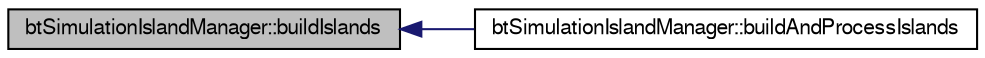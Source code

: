 digraph G
{
  bgcolor="transparent";
  edge [fontname="FreeSans",fontsize=10,labelfontname="FreeSans",labelfontsize=10];
  node [fontname="FreeSans",fontsize=10,shape=record];
  rankdir=LR;
  Node1 [label="btSimulationIslandManager::buildIslands",height=0.2,width=0.4,color="black", fillcolor="grey75", style="filled" fontcolor="black"];
  Node1 -> Node2 [dir=back,color="midnightblue",fontsize=10,style="solid"];
  Node2 [label="btSimulationIslandManager::buildAndProcessIslands",height=0.2,width=0.4,color="black",URL="$classbt_simulation_island_manager.html#b0f52dc46bc01c6754f4cb32ba26c99a"];
}
